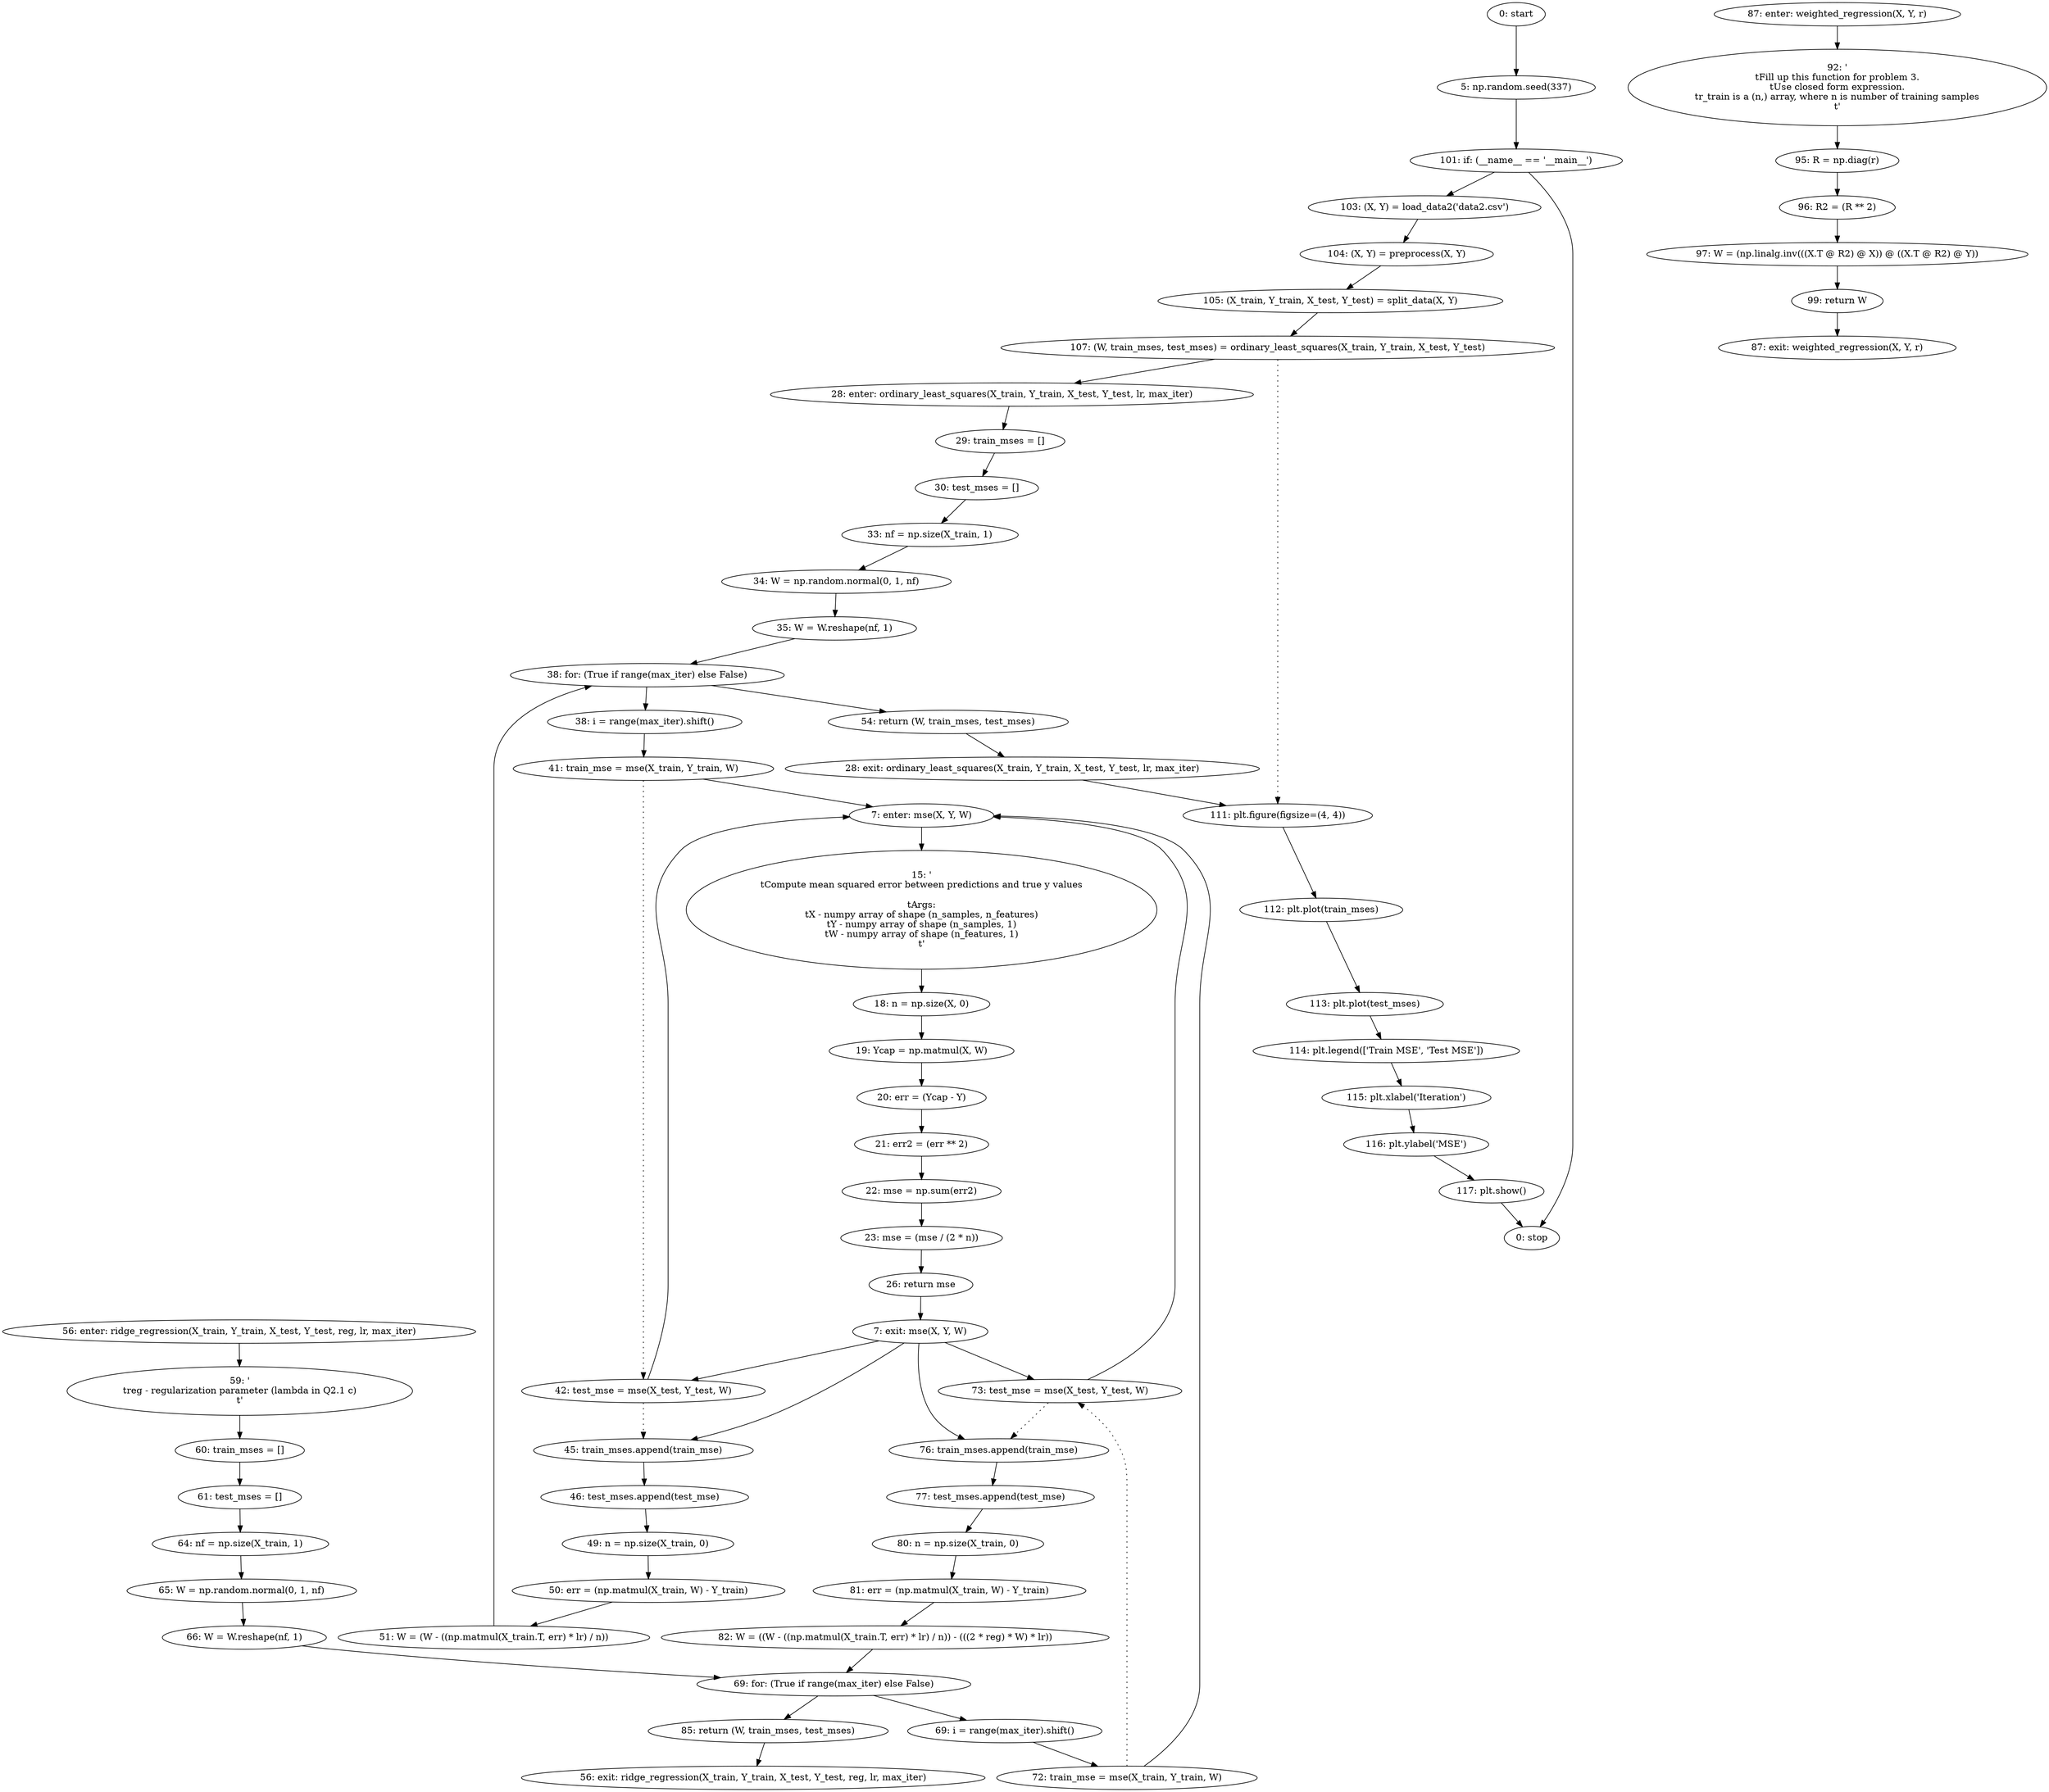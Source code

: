 strict digraph "" {
	node [label="\N"];
	0	 [label="0: start"];
	1	 [label="5: np.random.seed(337)"];
	0 -> 1;
	54	 [label="101: if: (__name__ == '__main__')"];
	1 -> 54;
	55	 [label="103: (X, Y) = load_data2('data2.csv')"];
	54 -> 55;
	66	 [label="0: stop"];
	54 -> 66;
	2	 [label="7: enter: mse(X, Y, W)"];
	4	 [label="15: '\n\tCompute mean squared error between predictions and true y values\n\n\tArgs:\n\tX - numpy array of shape (n_samples, n_features)\n\tY \
- numpy array of shape (n_samples, 1)\n\tW - numpy array of shape (n_features, 1)\n\t'"];
	2 -> 4;
	5	 [label="18: n = np.size(X, 0)"];
	4 -> 5;
	21	 [label="41: train_mse = mse(X_train, Y_train, W)"];
	21 -> 2;
	22	 [label="42: test_mse = mse(X_test, Y_test, W)"];
	21 -> 22	 [style=dotted,
		weight=100];
	22 -> 2;
	23	 [label="45: train_mses.append(train_mse)"];
	22 -> 23	 [style=dotted,
		weight=100];
	24	 [label="46: test_mses.append(test_mse)"];
	23 -> 24;
	39	 [label="72: train_mse = mse(X_train, Y_train, W)"];
	39 -> 2;
	40	 [label="73: test_mse = mse(X_test, Y_test, W)"];
	39 -> 40	 [style=dotted,
		weight=100];
	40 -> 2;
	41	 [label="76: train_mses.append(train_mse)"];
	40 -> 41	 [style=dotted,
		weight=100];
	42	 [label="77: test_mses.append(test_mse)"];
	41 -> 42;
	3	 [label="7: exit: mse(X, Y, W)"];
	3 -> 22;
	3 -> 23;
	3 -> 40;
	3 -> 41;
	11	 [label="26: return mse"];
	11 -> 3;
	6	 [label="19: Ycap = np.matmul(X, W)"];
	5 -> 6;
	7	 [label="20: err = (Ycap - Y)"];
	6 -> 7;
	8	 [label="21: err2 = (err ** 2)"];
	7 -> 8;
	9	 [label="22: mse = np.sum(err2)"];
	8 -> 9;
	10	 [label="23: mse = (mse / (2 * n))"];
	9 -> 10;
	10 -> 11;
	12	 [label="28: enter: ordinary_least_squares(X_train, Y_train, X_test, Y_test, lr, max_iter)"];
	14	 [label="29: train_mses = []"];
	12 -> 14;
	15	 [label="30: test_mses = []"];
	14 -> 15;
	58	 [label="107: (W, train_mses, test_mses) = ordinary_least_squares(X_train, Y_train, X_test, Y_test)"];
	58 -> 12;
	59	 [label="111: plt.figure(figsize=(4, 4))"];
	58 -> 59	 [style=dotted,
		weight=100];
	60	 [label="112: plt.plot(train_mses)"];
	59 -> 60;
	13	 [label="28: exit: ordinary_least_squares(X_train, Y_train, X_test, Y_test, lr, max_iter)"];
	13 -> 59;
	28	 [label="54: return (W, train_mses, test_mses)"];
	28 -> 13;
	16	 [label="33: nf = np.size(X_train, 1)"];
	15 -> 16;
	17	 [label="34: W = np.random.normal(0, 1, nf)"];
	16 -> 17;
	18	 [label="35: W = W.reshape(nf, 1)"];
	17 -> 18;
	19	 [label="38: for: (True if range(max_iter) else False)"];
	18 -> 19;
	19 -> 28;
	20	 [label="38: i = range(max_iter).shift()"];
	19 -> 20;
	20 -> 21;
	27	 [label="51: W = (W - ((np.matmul(X_train.T, err) * lr) / n))"];
	27 -> 19;
	25	 [label="49: n = np.size(X_train, 0)"];
	24 -> 25;
	26	 [label="50: err = (np.matmul(X_train, W) - Y_train)"];
	25 -> 26;
	26 -> 27;
	29	 [label="56: enter: ridge_regression(X_train, Y_train, X_test, Y_test, reg, lr, max_iter)"];
	31	 [label="59: '\n\treg - regularization parameter (lambda in Q2.1 c)\n\t'"];
	29 -> 31;
	32	 [label="60: train_mses = []"];
	31 -> 32;
	30	 [label="56: exit: ridge_regression(X_train, Y_train, X_test, Y_test, reg, lr, max_iter)"];
	46	 [label="85: return (W, train_mses, test_mses)"];
	46 -> 30;
	33	 [label="61: test_mses = []"];
	32 -> 33;
	34	 [label="64: nf = np.size(X_train, 1)"];
	33 -> 34;
	35	 [label="65: W = np.random.normal(0, 1, nf)"];
	34 -> 35;
	36	 [label="66: W = W.reshape(nf, 1)"];
	35 -> 36;
	37	 [label="69: for: (True if range(max_iter) else False)"];
	36 -> 37;
	37 -> 46;
	38	 [label="69: i = range(max_iter).shift()"];
	37 -> 38;
	38 -> 39;
	45	 [label="82: W = ((W - ((np.matmul(X_train.T, err) * lr) / n)) - (((2 * reg) * W) * lr))"];
	45 -> 37;
	43	 [label="80: n = np.size(X_train, 0)"];
	42 -> 43;
	44	 [label="81: err = (np.matmul(X_train, W) - Y_train)"];
	43 -> 44;
	44 -> 45;
	47	 [label="87: enter: weighted_regression(X, Y, r)"];
	49	 [label="92: '\n\tFill up this function for problem 3.\n\tUse closed form expression.\n\tr_train is a (n,) array, where n is number of training \
samples\n\t'"];
	47 -> 49;
	50	 [label="95: R = np.diag(r)"];
	49 -> 50;
	48	 [label="87: exit: weighted_regression(X, Y, r)"];
	53	 [label="99: return W"];
	53 -> 48;
	51	 [label="96: R2 = (R ** 2)"];
	50 -> 51;
	52	 [label="97: W = (np.linalg.inv(((X.T @ R2) @ X)) @ ((X.T @ R2) @ Y))"];
	51 -> 52;
	52 -> 53;
	56	 [label="104: (X, Y) = preprocess(X, Y)"];
	55 -> 56;
	57	 [label="105: (X_train, Y_train, X_test, Y_test) = split_data(X, Y)"];
	56 -> 57;
	57 -> 58;
	61	 [label="113: plt.plot(test_mses)"];
	60 -> 61;
	62	 [label="114: plt.legend(['Train MSE', 'Test MSE'])"];
	61 -> 62;
	63	 [label="115: plt.xlabel('Iteration')"];
	62 -> 63;
	64	 [label="116: plt.ylabel('MSE')"];
	63 -> 64;
	65	 [label="117: plt.show()"];
	64 -> 65;
	65 -> 66;
}

